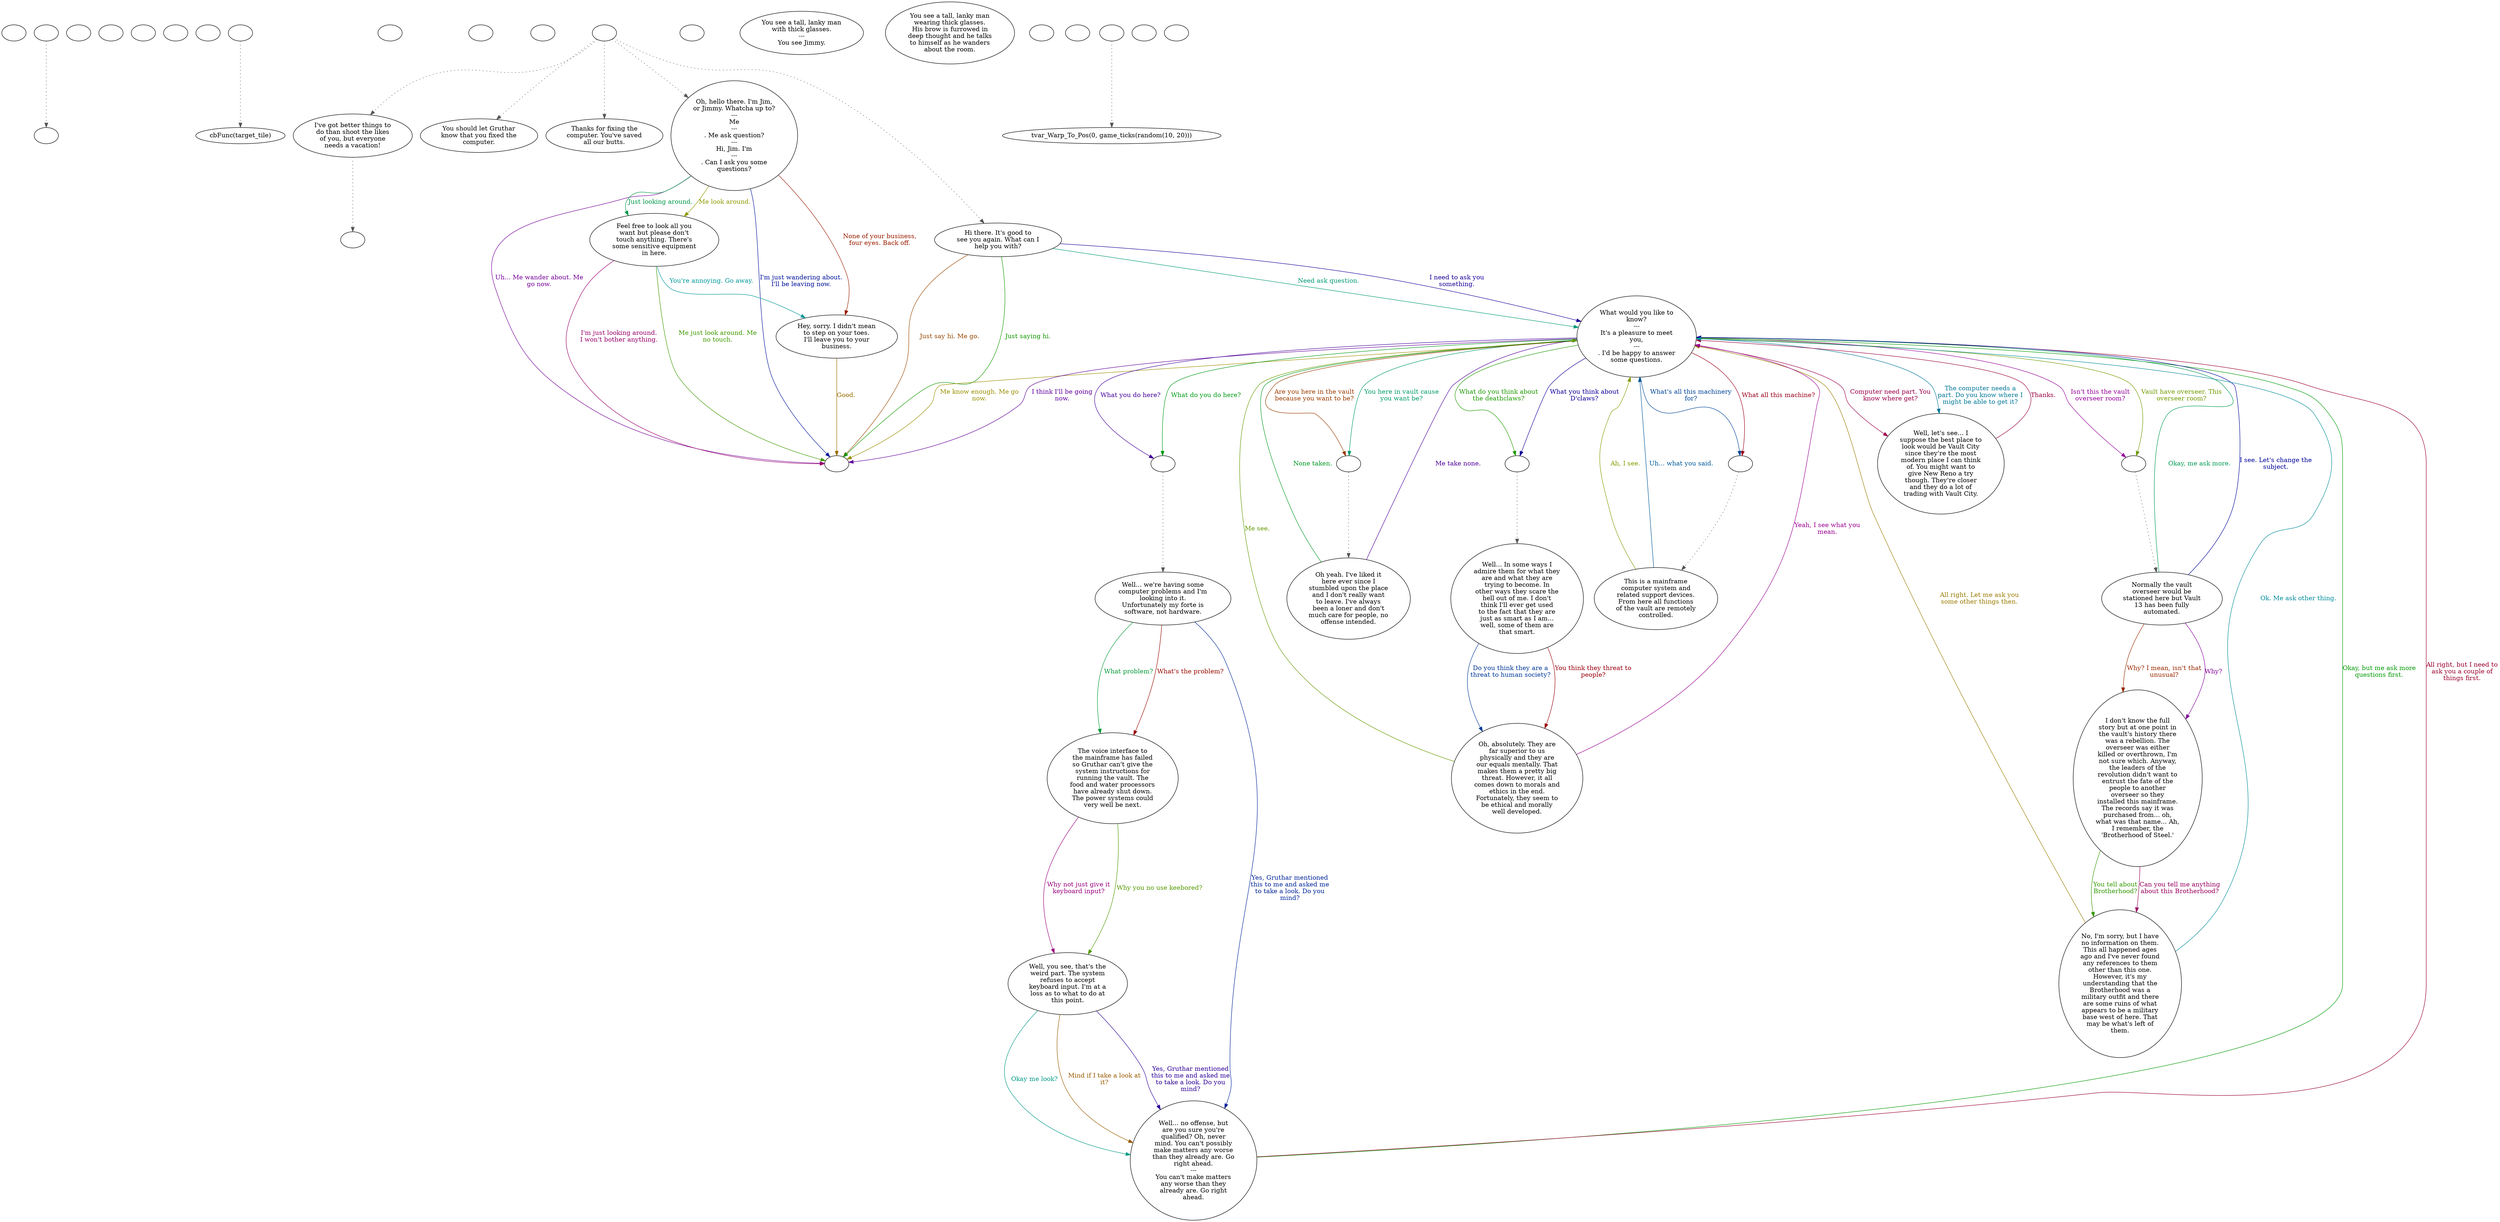 digraph ocjimmy {
  "checkPartyMembersNearDoor" [style=filled       fillcolor="#FFFFFF"       color="#000000"]
  "checkPartyMembersNearDoor" [label=""]
  "old_pickup_p_proc" [style=filled       fillcolor="#FFFFFF"       color="#000000"]
  "old_pickup_p_proc" [label=""]
  "pickup_p_proc" [style=filled       fillcolor="#FFFFFF"       color="#000000"]
  "pickup_p_proc" -> "old_pickup_p_proc" [style=dotted color="#555555"]
  "pickup_p_proc" [label=""]
  "getTimeBit" [style=filled       fillcolor="#FFFFFF"       color="#000000"]
  "getTimeBit" [label=""]
  "tvar_callback" [style=filled       fillcolor="#FFFFFF"       color="#000000"]
  "tvar_callback" [label=""]
  "getTile" [style=filled       fillcolor="#FFFFFF"       color="#000000"]
  "getTile" [label=""]
  "getTileTime" [style=filled       fillcolor="#FFFFFF"       color="#000000"]
  "getTileTime" [label=""]
  "curTimeIsGreater" [style=filled       fillcolor="#FFFFFF"       color="#000000"]
  "curTimeIsGreater" [label=""]
  "check_tile_events" [style=filled       fillcolor="#FFFFFF"       color="#000000"]
  "check_tile_events" -> "cbFunc(target_tile)" [style=dotted color="#555555"]
  "check_tile_events" [label=""]
  "tvar_Warp_To_Pos" [style=filled       fillcolor="#FFFFFF"       color="#000000"]
  "tvar_Warp_To_Pos" [label=""]
  "start" [style=filled       fillcolor="#FFFFFF"       color="#000000"]
  "start" [label=""]
  "critter_p_proc" [style=filled       fillcolor="#FFFFFF"       color="#000000"]
  "critter_p_proc" [label=""]
  "talk_p_proc" [style=filled       fillcolor="#FFFFFF"       color="#000000"]
  "talk_p_proc" -> "Node019" [style=dotted color="#555555"]
  "talk_p_proc" -> "Node020" [style=dotted color="#555555"]
  "talk_p_proc" -> "Node018" [style=dotted color="#555555"]
  "talk_p_proc" -> "Node001" [style=dotted color="#555555"]
  "talk_p_proc" -> "Node016" [style=dotted color="#555555"]
  "talk_p_proc" [label=""]
  "destroy_p_proc" [style=filled       fillcolor="#FFFFFF"       color="#000000"]
  "destroy_p_proc" [label=""]
  "look_at_p_proc" [style=filled       fillcolor="#FFFFFF"       color="#000000"]
  "look_at_p_proc" [label="You see a tall, lanky man\nwith thick glasses.\n---\nYou see Jimmy."]
  "description_p_proc" [style=filled       fillcolor="#FFFFFF"       color="#000000"]
  "description_p_proc" [label="You see a tall, lanky man\nwearing thick glasses.\nHis brow is furrowed in\ndeep thought and he talks\nto himself as he wanders\nabout the room."]
  "use_skill_on_p_proc" [style=filled       fillcolor="#FFFFFF"       color="#000000"]
  "use_skill_on_p_proc" [label=""]
  "damage_p_proc" [style=filled       fillcolor="#FFFFFF"       color="#000000"]
  "damage_p_proc" [label=""]
  "map_enter_p_proc" [style=filled       fillcolor="#FFFFFF"       color="#000000"]
  "map_enter_p_proc" -> "tvar_Warp_To_Pos(0, game_ticks(random(10, 20)))" [style=dotted color="#555555"]
  "map_enter_p_proc" [label=""]
  "push_p_proc" [style=filled       fillcolor="#FFFFFF"       color="#000000"]
  "push_p_proc" [label=""]
  "timed_event_p_proc" [style=filled       fillcolor="#FFFFFF"       color="#000000"]
  "timed_event_p_proc" [label=""]
  "Node998" [style=filled       fillcolor="#FFFFFF"       color="#000000"]
  "Node998" [label=""]
  "Node999" [style=filled       fillcolor="#FFFFFF"       color="#000000"]
  "Node999" [label=""]
  "Node001" [style=filled       fillcolor="#FFFFFF"       color="#000000"]
  "Node001" [label="Oh, hello there. I'm Jim,\nor Jimmy. Whatcha up to?\n---\nMe\n---\n. Me ask question?\n---\nHi, Jim. I'm\n---\n. Can I ask you some\nquestions?"]
  "Node001" -> "Node002" [label="Me look around." color="#909900" fontcolor="#909900"]
  "Node001" -> "Node999" [label="Uh... Me wander about. Me\ngo now." color="#750099" fontcolor="#750099"]
  "Node001" -> "Node002" [label="Just looking around." color="#009948" fontcolor="#009948"]
  "Node001" -> "Node003" [label="None of your business,\nfour eyes. Back off." color="#991C00" fontcolor="#991C00"]
  "Node001" -> "Node999" [label="I'm just wandering about.\nI'll be leaving now." color="#001199" fontcolor="#001199"]
  "Node002" [style=filled       fillcolor="#FFFFFF"       color="#000000"]
  "Node002" [label="Feel free to look all you\nwant but please don't\ntouch anything. There's\nsome sensitive equipment\nin here."]
  "Node002" -> "Node999" [label="Me just look around. Me\nno touch." color="#3E9900" fontcolor="#3E9900"]
  "Node002" -> "Node999" [label="I'm just looking around.\nI won't bother anything." color="#99006A" fontcolor="#99006A"]
  "Node002" -> "Node003" [label="You're annoying. Go away." color="#009799" fontcolor="#009799"]
  "Node003" [style=filled       fillcolor="#FFFFFF"       color="#000000"]
  "Node003" [label="Hey, sorry. I didn't mean\nto step on your toes.\nI'll leave you to your\nbusiness."]
  "Node003" -> "Node999" [label="Good." color="#996E00" fontcolor="#996E00"]
  "Node004" [style=filled       fillcolor="#FFFFFF"       color="#000000"]
  "Node004" [label="What would you like to\nknow?\n---\nIt's a pleasure to meet\nyou,\n---\n. I'd be happy to answer\nsome questions."]
  "Node004" -> "Node005a" [label="What you do here?" color="#420099" fontcolor="#420099"]
  "Node004" -> "Node005a" [label="What do you do here?" color="#009915" fontcolor="#009915"]
  "Node004" -> "Node009a" [label="What all this machine?" color="#990018" fontcolor="#990018"]
  "Node004" -> "Node009a" [label="What's all this machinery\nfor?" color="#004499" fontcolor="#004499"]
  "Node004" -> "Node010a" [label="Vault have overseer. This\noverseer room?" color="#719900" fontcolor="#719900"]
  "Node004" -> "Node010a" [label="Isn't this the vault\noverseer room?" color="#940099" fontcolor="#940099"]
  "Node004" -> "Node013a" [label="You here in vault cause\nyou want be?" color="#009968" fontcolor="#009968"]
  "Node004" -> "Node013a" [label="Are you here in the vault\nbecause you want to be?" color="#993B00" fontcolor="#993B00"]
  "Node004" -> "Node014a" [label="What you think about\nD'claws?" color="#0F0099" fontcolor="#0F0099"]
  "Node004" -> "Node014a" [label="What do you think about\nthe deathclaws?" color="#1E9900" fontcolor="#1E9900"]
  "Node004" -> "Node017" [label="Computer need part. You\nknow where get?" color="#99004B" fontcolor="#99004B"]
  "Node004" -> "Node017" [label="The computer needs a\npart. Do you know where I\nmight be able to get it?" color="#007799" fontcolor="#007799"]
  "Node004" -> "Node999" [label="Me know enough. Me go\nnow." color="#998E00" fontcolor="#998E00"]
  "Node004" -> "Node999" [label="I think I'll be going\nnow." color="#610099" fontcolor="#610099"]
  "Node005" [style=filled       fillcolor="#FFFFFF"       color="#000000"]
  "Node005" [label="Well... we're having some\ncomputer problems and I'm\nlooking into it.\nUnfortunately my forte is\nsoftware, not hardware."]
  "Node005" -> "Node006" [label="What problem?" color="#009935" fontcolor="#009935"]
  "Node005" -> "Node006" [label="What's the problem?" color="#990800" fontcolor="#990800"]
  "Node005" -> "Node008" [label="Yes, Gruthar mentioned\nthis to me and asked me\nto take a look. Do you\nmind?" color="#002599" fontcolor="#002599"]
  "Node006" [style=filled       fillcolor="#FFFFFF"       color="#000000"]
  "Node006" [label="The voice interface to\nthe mainframe has failed\nso Gruthar can't give the\nsystem instructions for\nrunning the vault. The\nfood and water processors\nhave already shut down.\nThe power systems could\nvery well be next."]
  "Node006" -> "Node007" [label="Why you no use keebored?" color="#519900" fontcolor="#519900"]
  "Node006" -> "Node007" [label="Why not just give it\nkeyboard input?" color="#99007E" fontcolor="#99007E"]
  "Node007" [style=filled       fillcolor="#FFFFFF"       color="#000000"]
  "Node007" [label="Well, you see, that's the\nweird part. The system\nrefuses to accept\nkeyboard input. I'm at a\nloss as to what to do at\nthis point."]
  "Node007" -> "Node008" [label="Okay me look?" color="#009987" fontcolor="#009987"]
  "Node007" -> "Node008" [label="Mind if I take a look at\nit?" color="#995B00" fontcolor="#995B00"]
  "Node007" -> "Node008" [label="Yes, Gruthar mentioned\nthis to me and asked me\nto take a look. Do you\nmind?" color="#2E0099" fontcolor="#2E0099"]
  "Node008" [style=filled       fillcolor="#FFFFFF"       color="#000000"]
  "Node008" [label="Well... no offense, but\nare you sure you're\nqualified? Oh, never\nmind. You can't possibly\nmake matters any worse\nthan they already are. Go\nright ahead.\n---\nYou can't make matters\nany worse than they\nalready are. Go right\nahead."]
  "Node008" -> "Node004" [label="Okay, but me ask more\nquestions first." color="#009902" fontcolor="#009902"]
  "Node008" -> "Node004" [label="All right, but I need to\nask you a couple of\nthings first." color="#99002B" fontcolor="#99002B"]
  "Node009" [style=filled       fillcolor="#FFFFFF"       color="#000000"]
  "Node009" [label="This is a mainframe\ncomputer system and\nrelated support devices.\nFrom here all functions\nof the vault are remotely\ncontrolled."]
  "Node009" -> "Node004" [label="Uh... what you said." color="#005899" fontcolor="#005899"]
  "Node009" -> "Node004" [label="Ah, I see." color="#849900" fontcolor="#849900"]
  "Node009a" [style=filled       fillcolor="#FFFFFF"       color="#000000"]
  "Node009a" -> "Node009" [style=dotted color="#555555"]
  "Node009a" [label=""]
  "Node010" [style=filled       fillcolor="#FFFFFF"       color="#000000"]
  "Node010" [label="Normally the vault\noverseer would be\nstationed here but Vault\n13 has been fully\nautomated."]
  "Node010" -> "Node011" [label="Why?" color="#810099" fontcolor="#810099"]
  "Node010" -> "Node004" [label="Okay, me ask more." color="#009954" fontcolor="#009954"]
  "Node010" -> "Node011" [label="Why? I mean, isn't that\nunusual?" color="#992800" fontcolor="#992800"]
  "Node010" -> "Node004" [label="I see. Let's change the\nsubject." color="#000599" fontcolor="#000599"]
  "Node011" [style=filled       fillcolor="#FFFFFF"       color="#000000"]
  "Node011" [label="I don't know the full\nstory but at one point in\nthe vault's history there\nwas a rebellion. The\noverseer was either\nkilled or overthrown, I'm\nnot sure which. Anyway,\nthe leaders of the\nrevolution didn't want to\nentrust the fate of the\npeople to another\noverseer so they\ninstalled this mainframe.\nThe records say it was\npurchased from... oh,\nwhat was that name... Ah,\nI remember, the\n'Brotherhood of Steel.'"]
  "Node011" -> "Node012" [label="You tell about\nBrotherhood?" color="#329900" fontcolor="#329900"]
  "Node011" -> "Node012" [label="Can you tell me anything\nabout this Brotherhood?" color="#99005E" fontcolor="#99005E"]
  "Node012" [style=filled       fillcolor="#FFFFFF"       color="#000000"]
  "Node012" [label="No, I'm sorry, but I have\nno information on them.\nThis all happened ages\nago and I've never found\nany references to them\nother than this one.\nHowever, it's my\nunderstanding that the\nBrotherhood was a\nmilitary outfit and there\nare some ruins of what\nappears to be a military\nbase west of here. That\nmay be what's left of\nthem."]
  "Node012" -> "Node004" [label="Ok. Me ask other thing." color="#008B99" fontcolor="#008B99"]
  "Node012" -> "Node004" [label="All right. Let me ask you\nsome other things then." color="#997A00" fontcolor="#997A00"]
  "Node013" [style=filled       fillcolor="#FFFFFF"       color="#000000"]
  "Node013" [label="Oh yeah. I've liked it\nhere ever since I\nstumbled upon the place\nand I don't really want\nto leave. I've always\nbeen a loner and don't\nmuch care for people, no\noffense intended."]
  "Node013" -> "Node004" [label="Me take none." color="#4E0099" fontcolor="#4E0099"]
  "Node013" -> "Node004" [label="None taken." color="#009921" fontcolor="#009921"]
  "Node014" [style=filled       fillcolor="#FFFFFF"       color="#000000"]
  "Node014" [label="Well... In some ways I\nadmire them for what they\nare and what they are\ntrying to become. In\nother ways they scare the\nhell out of me. I don't\nthink I'll ever get used\nto the fact that they are\njust as smart as I am...\nwell, some of them are\nthat smart."]
  "Node014" -> "Node015" [label="You think they threat to\npeople?" color="#99000B" fontcolor="#99000B"]
  "Node014" -> "Node015" [label="Do you think they are a\nthreat to human society?" color="#003899" fontcolor="#003899"]
  "Node015" [style=filled       fillcolor="#FFFFFF"       color="#000000"]
  "Node015" [label="Oh, absolutely. They are\nfar superior to us\nphysically and they are\nour equals mentally. That\nmakes them a pretty big\nthreat. However, it all\ncomes down to morals and\nethics in the end.\nFortunately, they seem to\nbe ethical and morally\nwell developed."]
  "Node015" -> "Node004" [label="Me see." color="#659900" fontcolor="#659900"]
  "Node015" -> "Node004" [label="Yeah, I see what you\nmean." color="#990091" fontcolor="#990091"]
  "Node016" [style=filled       fillcolor="#FFFFFF"       color="#000000"]
  "Node016" [label="Hi there. It's good to\nsee you again. What can I\nhelp you with?"]
  "Node016" -> "Node004" [label="Need ask question." color="#009974" fontcolor="#009974"]
  "Node016" -> "Node999" [label="Just say hi. Me go." color="#994700" fontcolor="#994700"]
  "Node016" -> "Node004" [label="I need to ask you\nsomething." color="#1B0099" fontcolor="#1B0099"]
  "Node016" -> "Node999" [label="Just saying hi." color="#129900" fontcolor="#129900"]
  "Node017" [style=filled       fillcolor="#FFFFFF"       color="#000000"]
  "Node017" [label="Well, let's see... I\nsuppose the best place to\nlook would be Vault City\nsince they're the most\nmodern place I can think\nof. You might want to\ngive New Reno a try\nthough. They're closer\nand they do a lot of\ntrading with Vault City."]
  "Node017" -> "Node004" [label="Thanks." color="#99003F" fontcolor="#99003F"]
  "Node018" [style=filled       fillcolor="#FFFFFF"       color="#000000"]
  "Node018" [label="Thanks for fixing the\ncomputer. You've saved\nall our butts."]
  "Node019" [style=filled       fillcolor="#FFFFFF"       color="#000000"]
  "Node019" -> "Node998" [style=dotted color="#555555"]
  "Node019" [label="I've got better things to\ndo than shoot the likes\nof you, but everyone\nneeds a vacation!"]
  "Node020" [style=filled       fillcolor="#FFFFFF"       color="#000000"]
  "Node020" [label="You should let Gruthar\nknow that you fixed the\ncomputer."]
  "Node005a" [style=filled       fillcolor="#FFFFFF"       color="#000000"]
  "Node005a" -> "Node005" [style=dotted color="#555555"]
  "Node005a" [label=""]
  "Node010a" [style=filled       fillcolor="#FFFFFF"       color="#000000"]
  "Node010a" -> "Node010" [style=dotted color="#555555"]
  "Node010a" [label=""]
  "Node013a" [style=filled       fillcolor="#FFFFFF"       color="#000000"]
  "Node013a" -> "Node013" [style=dotted color="#555555"]
  "Node013a" [label=""]
  "Node014a" [style=filled       fillcolor="#FFFFFF"       color="#000000"]
  "Node014a" -> "Node014" [style=dotted color="#555555"]
  "Node014a" [label=""]
}